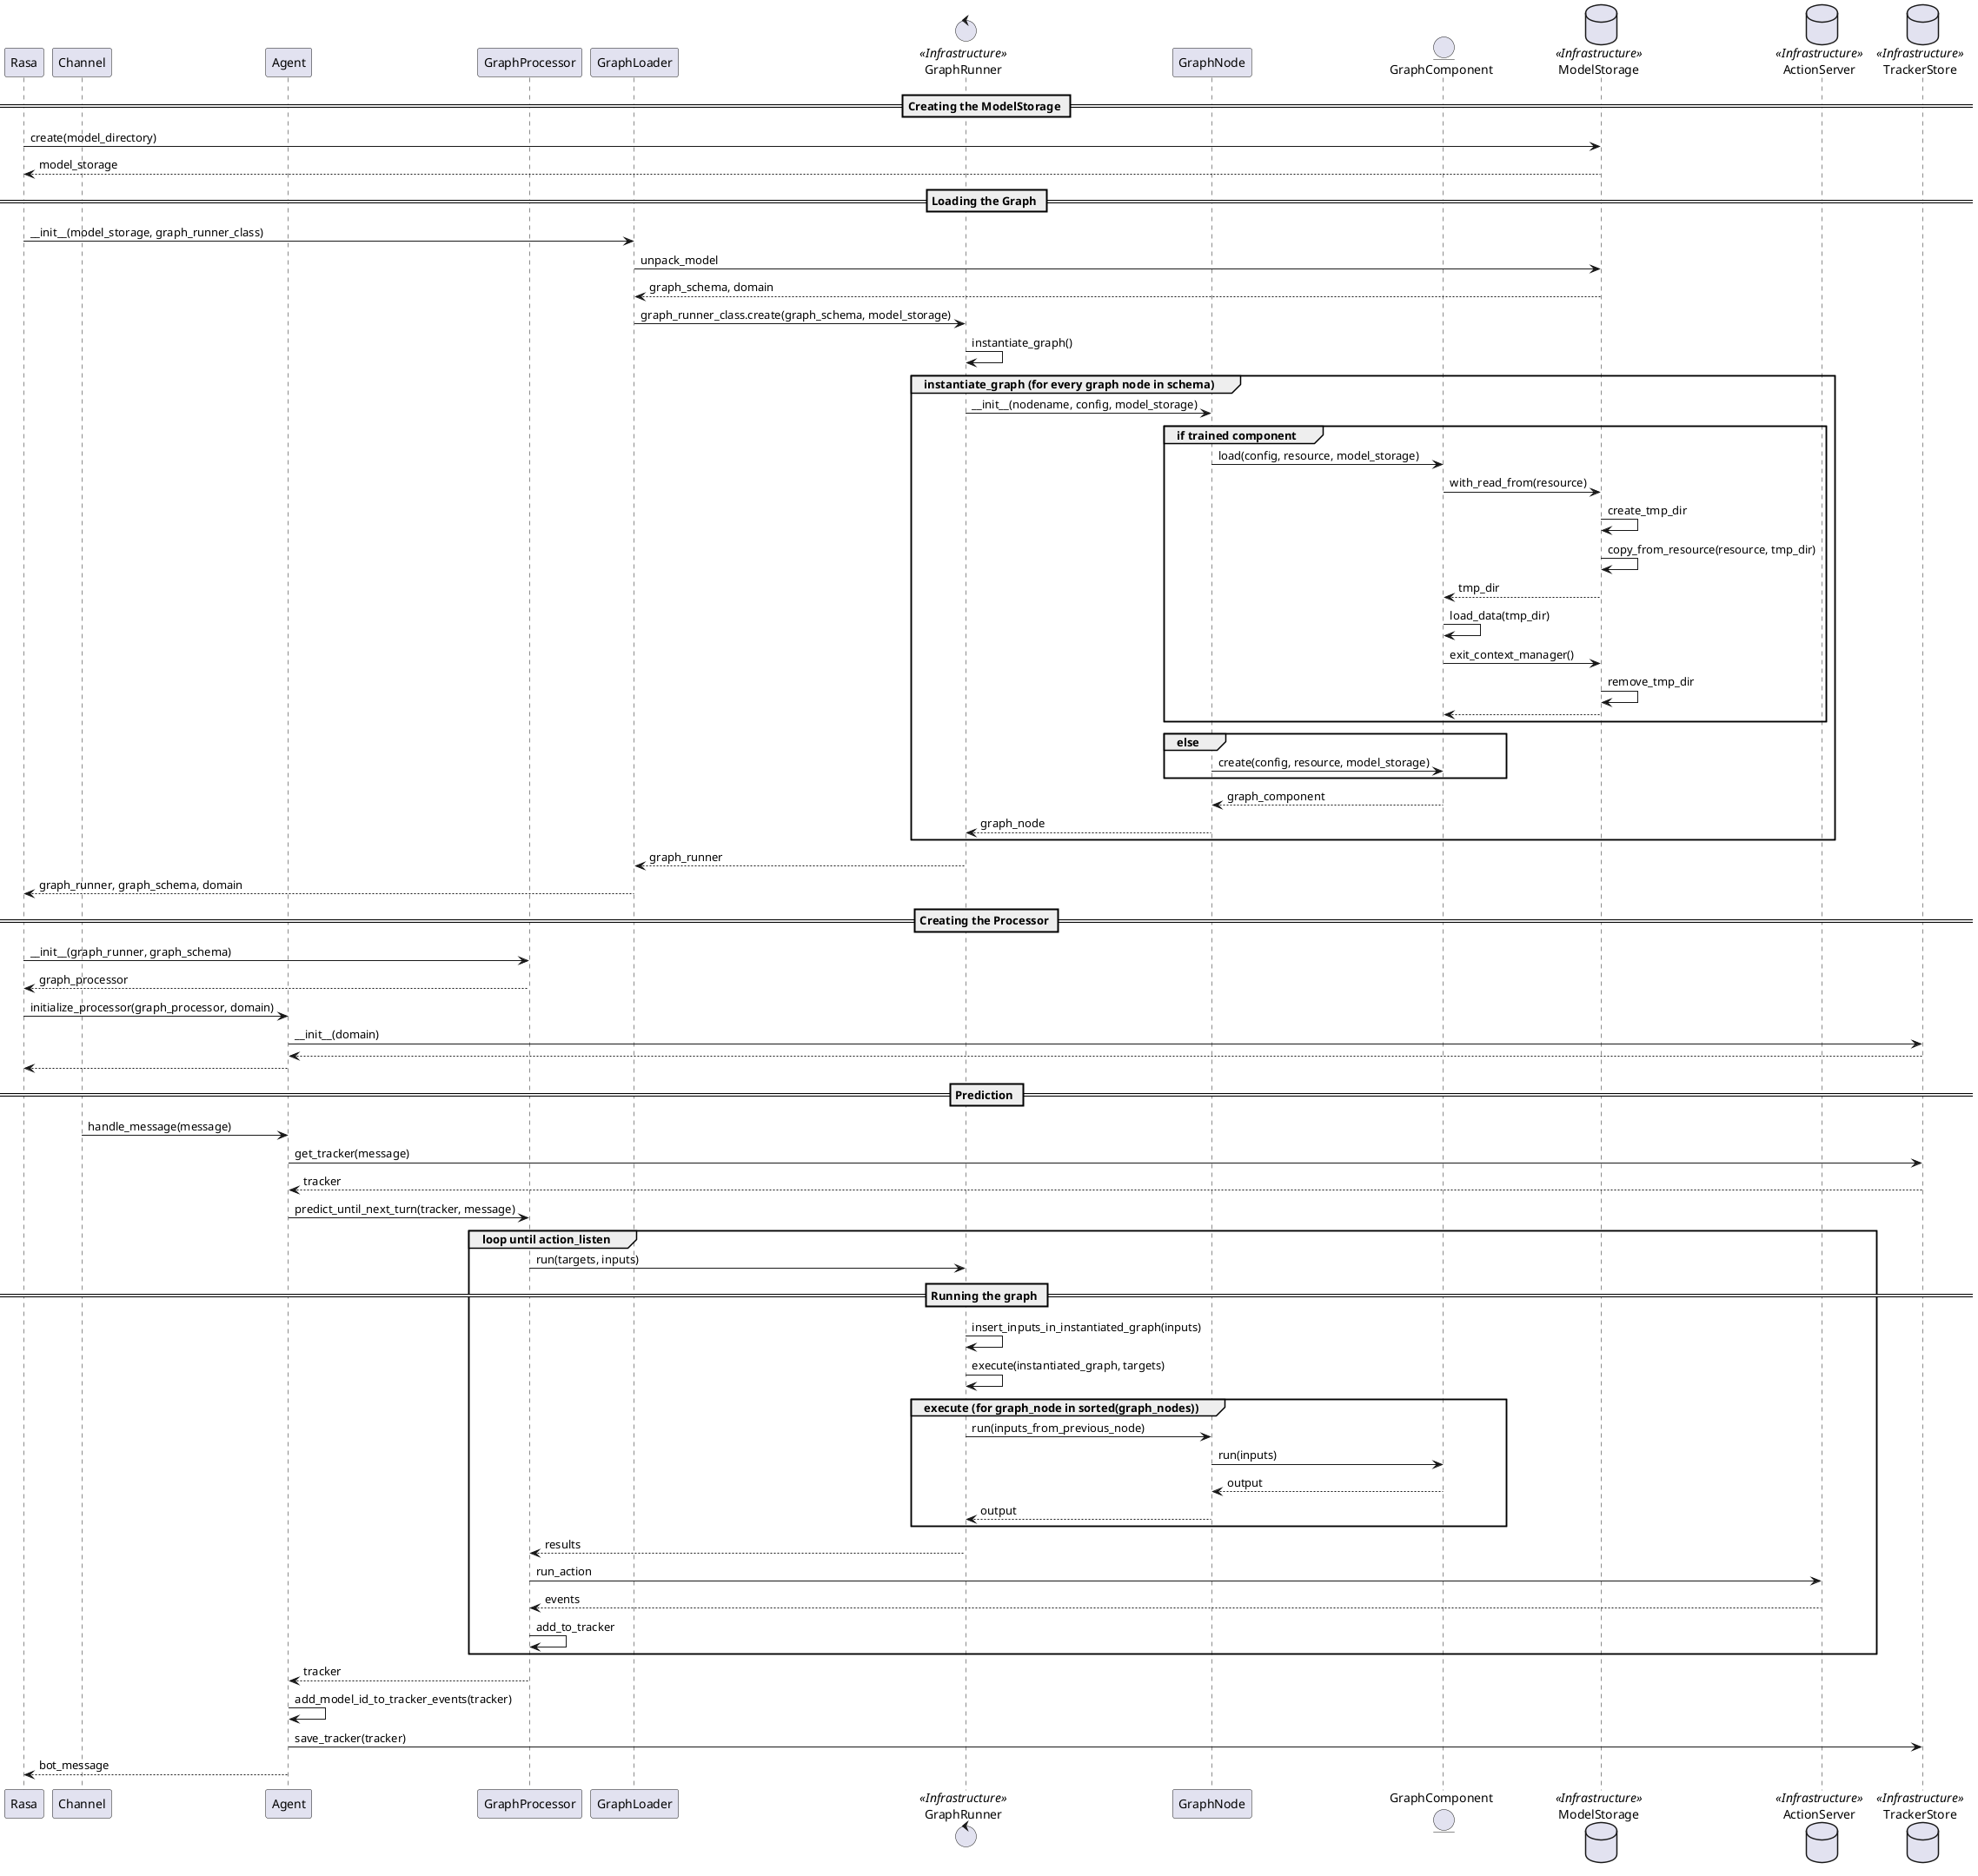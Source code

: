 
@startuml Graph Loading and Prediction


participant Rasa order 1
participant Channel order 2
participant Agent order 3
participant GraphProcessor order 4
participant GraphLoader order 5
control GraphRunner <<Infrastructure>> order 6
participant GraphNode order 7
entity GraphComponent order 8
database ModelStorage <<Infrastructure>> order 9
database ActionServer <<Infrastructure>> order 11
database TrackerStore <<Infrastructure>> order 12


== Creating the ModelStorage ==
Rasa -> ModelStorage: create(model_directory)
Rasa <-- ModelStorage: model_storage

== Loading the Graph ==
Rasa -> GraphLoader: ~__init__(model_storage, graph_runner_class)

GraphLoader -> ModelStorage: unpack_model
GraphLoader <-- ModelStorage: graph_schema, domain

GraphLoader -> GraphRunner: graph_runner_class.create(graph_schema, model_storage)

GraphRunner -> GraphRunner: instantiate_graph()

group instantiate_graph (for every graph node in schema)

    GraphRunner -> GraphNode: ~__init__(nodename, config, model_storage)
    group if trained component
'        Where does this resource come from?!?!?!
        GraphNode -> GraphComponent: load(config, resource, model_storage)
        GraphComponent -> ModelStorage: with_read_from(resource)
        ModelStorage -> ModelStorage: create_tmp_dir
        ModelStorage -> ModelStorage: copy_from_resource(resource, tmp_dir)
        GraphComponent <-- ModelStorage: tmp_dir
        GraphComponent -> GraphComponent: load_data(tmp_dir)
        GraphComponent -> ModelStorage: exit_context_manager()
        ModelStorage -> ModelStorage: remove_tmp_dir
        GraphComponent <-- ModelStorage
    end
    group else
        GraphNode -> GraphComponent: create(config, resource, model_storage)
    end
    GraphNode <-- GraphComponent: graph_component

    GraphRunner <-- GraphNode: graph_node
end

GraphLoader <-- GraphRunner: graph_runner
Rasa <-- GraphLoader: graph_runner, graph_schema, domain


== Creating the Processor ==

Rasa -> GraphProcessor: ~__init__(graph_runner, graph_schema)
Rasa <-- GraphProcessor: graph_processor

Rasa -> Agent: initialize_processor(graph_processor, domain)
Agent -> TrackerStore: ~__init__(domain)
Agent <-- TrackerStore
Rasa <-- Agent

== Prediction ==

Channel -> Agent: handle_message(message)
Agent -> TrackerStore: get_tracker(message)
Agent <-- TrackerStore: tracker
Agent -> GraphProcessor: predict_until_next_turn(tracker, message)
group loop until action_listen
    GraphProcessor -> GraphRunner: run(targets, inputs)

    == Running the graph ==
    GraphRunner -> GraphRunner: insert_inputs_in_instantiated_graph(inputs)

    GraphRunner -> GraphRunner: execute(instantiated_graph, targets)

        entity GraphNode

        group execute (for graph_node in sorted(graph_nodes))
            GraphRunner -> GraphNode: run(inputs_from_previous_node)

            GraphNode -> GraphComponent: run(inputs)
            GraphNode <-- GraphComponent: output

            GraphRunner <-- GraphNode: output
        end

    GraphProcessor <-- GraphRunner: results
    GraphProcessor -> ActionServer: run_action
    GraphProcessor <-- ActionServer: events
    GraphProcessor -> GraphProcessor: add_to_tracker
end
Agent <-- GraphProcessor: tracker
Agent -> Agent: add_model_id_to_tracker_events(tracker)
Agent -> TrackerStore: save_tracker(tracker)
Rasa <-- Agent: bot_message


@enduml
